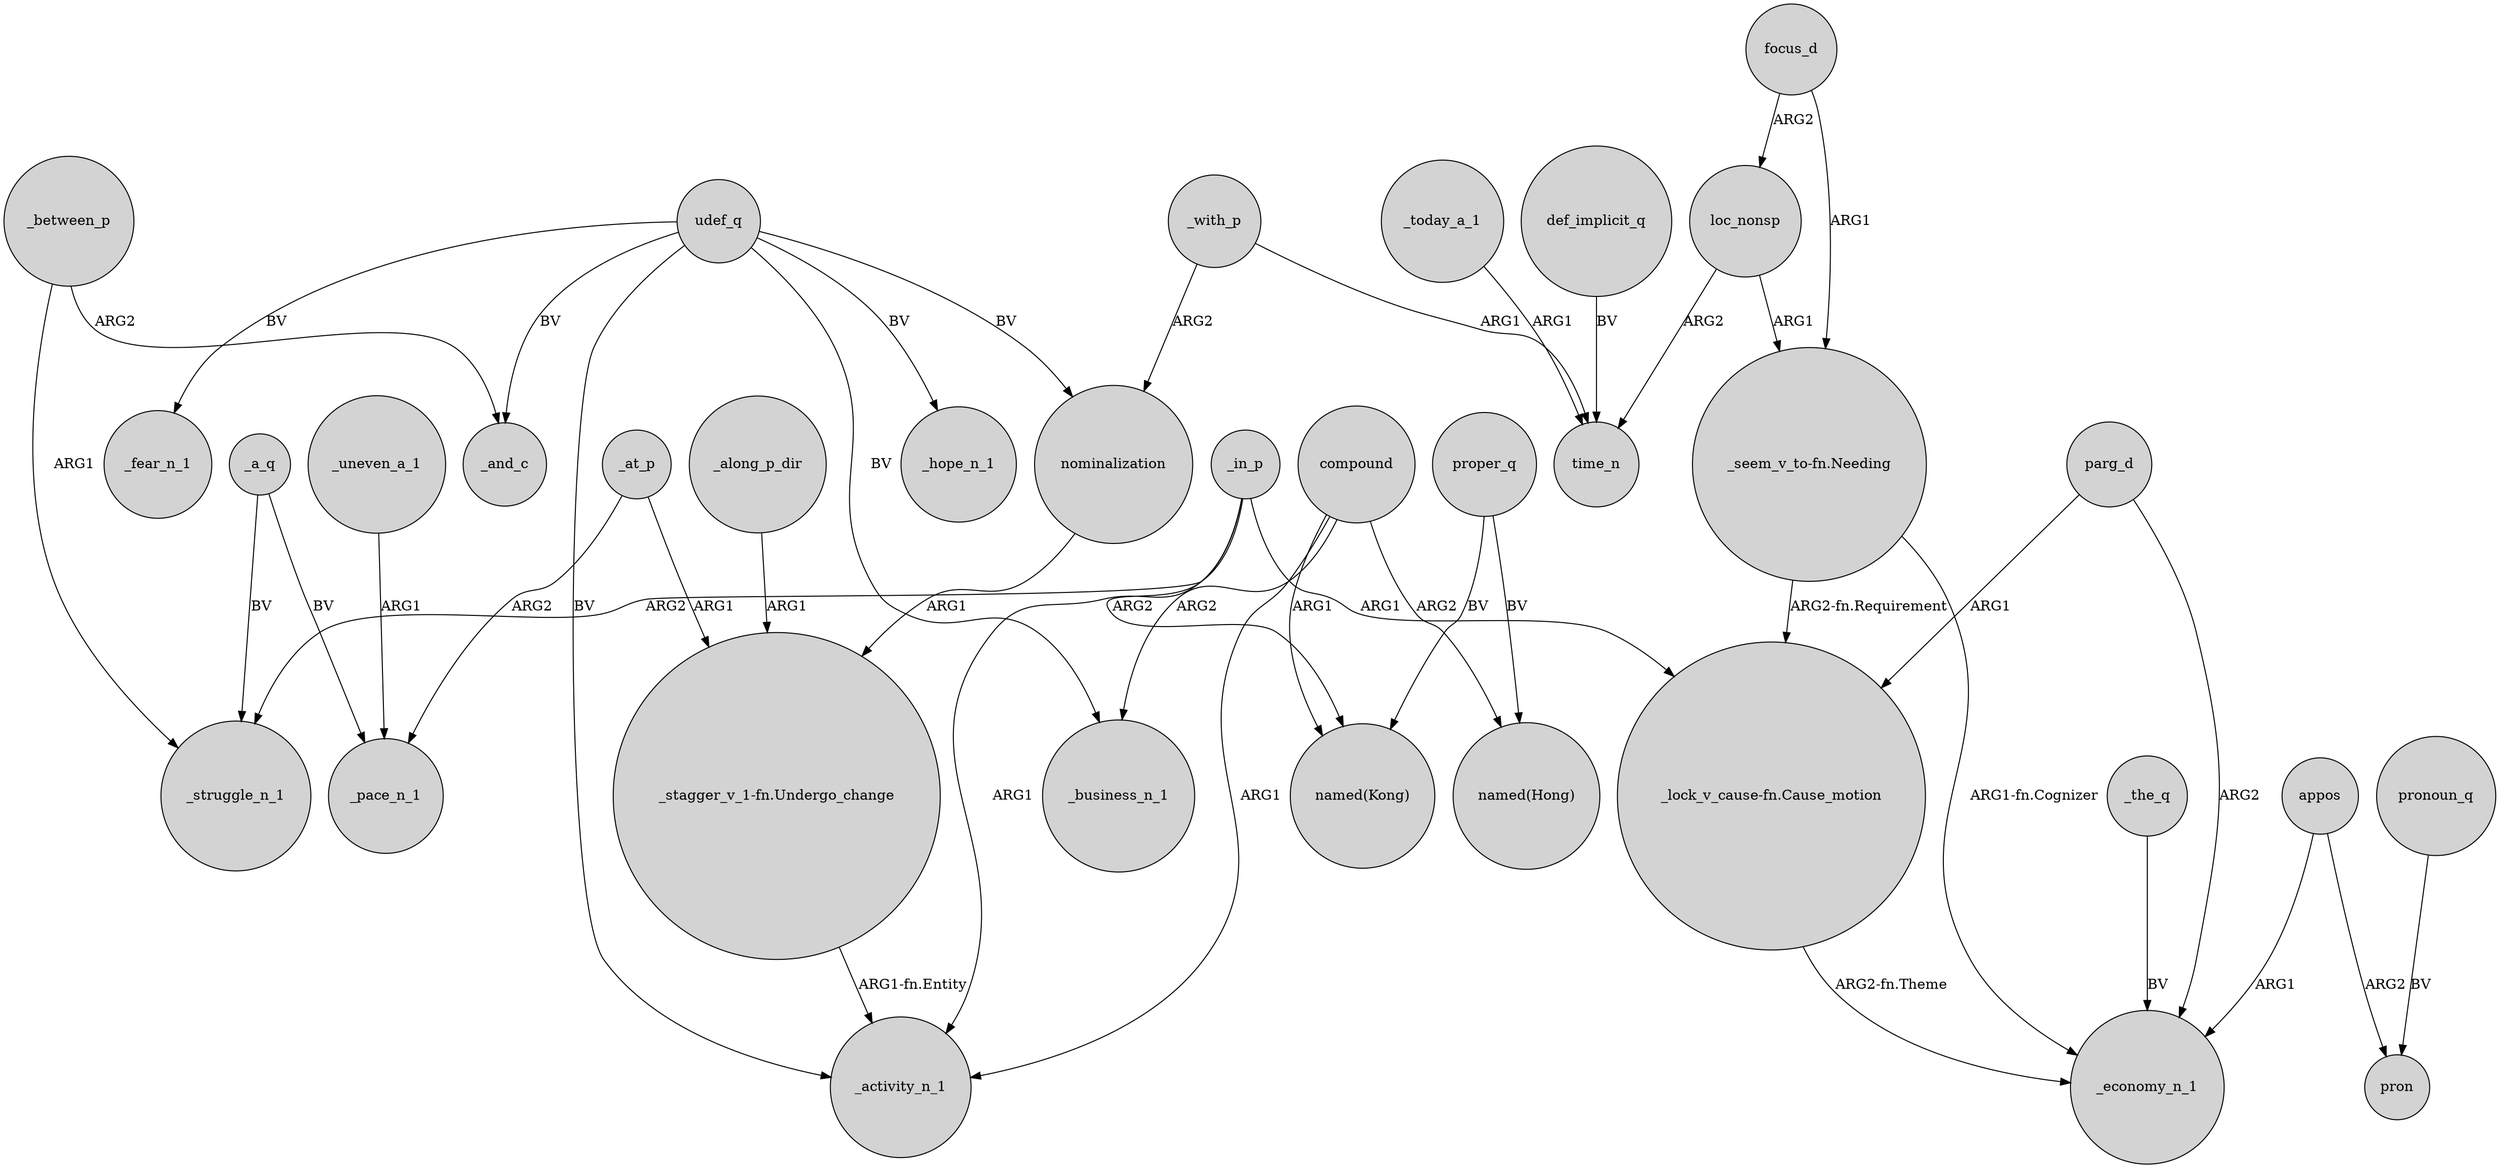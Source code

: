 digraph {
	node [shape=circle style=filled]
	_in_p -> _activity_n_1 [label=ARG1]
	_with_p -> nominalization [label=ARG2]
	udef_q -> _hope_n_1 [label=BV]
	udef_q -> nominalization [label=BV]
	nominalization -> "_stagger_v_1-fn.Undergo_change" [label=ARG1]
	_a_q -> _struggle_n_1 [label=BV]
	parg_d -> _economy_n_1 [label=ARG2]
	focus_d -> loc_nonsp [label=ARG2]
	_between_p -> _struggle_n_1 [label=ARG1]
	udef_q -> _business_n_1 [label=BV]
	udef_q -> _and_c [label=BV]
	_with_p -> time_n [label=ARG1]
	_a_q -> _pace_n_1 [label=BV]
	appos -> pron [label=ARG2]
	_in_p -> _struggle_n_1 [label=ARG2]
	pronoun_q -> pron [label=BV]
	loc_nonsp -> "_seem_v_to-fn.Needing" [label=ARG1]
	parg_d -> "_lock_v_cause-fn.Cause_motion" [label=ARG1]
	_in_p -> "named(Kong)" [label=ARG2]
	appos -> _economy_n_1 [label=ARG1]
	proper_q -> "named(Kong)" [label=BV]
	focus_d -> "_seem_v_to-fn.Needing" [label=ARG1]
	_at_p -> _pace_n_1 [label=ARG2]
	compound -> "named(Hong)" [label=ARG2]
	"_seem_v_to-fn.Needing" -> _economy_n_1 [label="ARG1-fn.Cognizer"]
	_along_p_dir -> "_stagger_v_1-fn.Undergo_change" [label=ARG1]
	compound -> "named(Kong)" [label=ARG1]
	compound -> _business_n_1 [label=ARG2]
	_uneven_a_1 -> _pace_n_1 [label=ARG1]
	"_seem_v_to-fn.Needing" -> "_lock_v_cause-fn.Cause_motion" [label="ARG2-fn.Requirement"]
	_at_p -> "_stagger_v_1-fn.Undergo_change" [label=ARG1]
	_today_a_1 -> time_n [label=ARG1]
	"_stagger_v_1-fn.Undergo_change" -> _activity_n_1 [label="ARG1-fn.Entity"]
	loc_nonsp -> time_n [label=ARG2]
	_between_p -> _and_c [label=ARG2]
	proper_q -> "named(Hong)" [label=BV]
	udef_q -> _fear_n_1 [label=BV]
	udef_q -> _activity_n_1 [label=BV]
	"_lock_v_cause-fn.Cause_motion" -> _economy_n_1 [label="ARG2-fn.Theme"]
	def_implicit_q -> time_n [label=BV]
	_the_q -> _economy_n_1 [label=BV]
	compound -> _activity_n_1 [label=ARG1]
	_in_p -> "_lock_v_cause-fn.Cause_motion" [label=ARG1]
}
